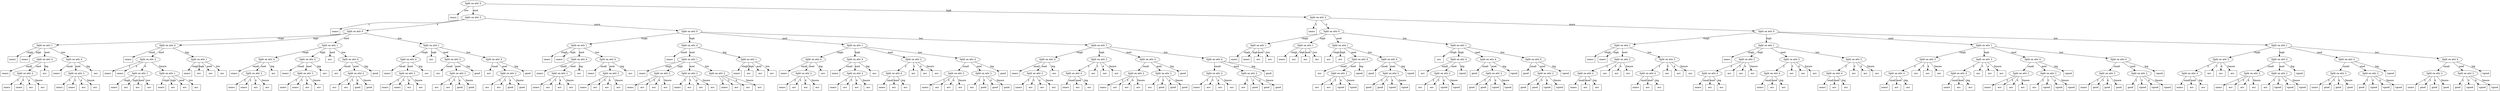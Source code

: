digraph {
  node_140549113274368 [label="Split on attr 5"];
  node_140549114331264 [shape=box, label="unacc"];
  node_140549113274368 -> node_140549114331264 [label="low"];
  node_140549113225792 [label="Split on attr 3"];
  node_140549114249024 [shape=box, label="unacc"];
  node_140549113225792 -> node_140549114249024 [label="2"];
  node_140549113182976 [label="Split on attr 0"];
  node_140549113177088 [label="Split on attr 1"];
  node_140549113174784 [shape=box, label="unacc"];
  node_140549113177088 -> node_140549113174784 [label="vhigh"];
  node_140549113174848 [shape=box, label="unacc"];
  node_140549113177088 -> node_140549113174848 [label="high"];
  node_140549113176320 [label="Split on attr 4"];
  node_140549113175168 [shape=box, label="unacc"];
  node_140549113176320 -> node_140549113175168 [label="small"];
  node_140549113176192 [label="Split on attr 2"];
  node_140549113175552 [shape=box, label="unacc"];
  node_140549113176192 -> node_140549113175552 [label="2"];
  node_140549113175744 [shape=box, label="unacc"];
  node_140549113176192 -> node_140549113175744 [label="3"];
  node_140549113175808 [shape=box, label="acc"];
  node_140549113176192 -> node_140549113175808 [label="4"];
  node_140549113175872 [shape=box, label="acc"];
  node_140549113176192 -> node_140549113175872 [label="5more"];
  node_140549113176320 -> node_140549113176192 [label="med"];
  node_140549113176256 [shape=box, label="acc"];
  node_140549113176320 -> node_140549113176256 [label="big"];
  node_140549113177088 -> node_140549113176320 [label="med"];
  node_140549113177024 [label="Split on attr 4"];
  node_140549113176384 [shape=box, label="unacc"];
  node_140549113177024 -> node_140549113176384 [label="small"];
  node_140549113176896 [label="Split on attr 2"];
  node_140549113176448 [shape=box, label="unacc"];
  node_140549113176896 -> node_140549113176448 [label="2"];
  node_140549113176576 [shape=box, label="unacc"];
  node_140549113176896 -> node_140549113176576 [label="3"];
  node_140549113176768 [shape=box, label="acc"];
  node_140549113176896 -> node_140549113176768 [label="4"];
  node_140549113176832 [shape=box, label="acc"];
  node_140549113176896 -> node_140549113176832 [label="5more"];
  node_140549113177024 -> node_140549113176896 [label="med"];
  node_140549113176960 [shape=box, label="acc"];
  node_140549113177024 -> node_140549113176960 [label="big"];
  node_140549113177088 -> node_140549113177024 [label="low"];
  node_140549113182976 -> node_140549113177088 [label="vhigh"];
  node_140549113178624 [label="Split on attr 4"];
  node_140549113177344 [shape=box, label="unacc"];
  node_140549113178624 -> node_140549113177344 [label="small"];
  node_140549113178240 [label="Split on attr 2"];
  node_140549113177280 [shape=box, label="unacc"];
  node_140549113178240 -> node_140549113177280 [label="2"];
  node_140549113177152 [shape=box, label="unacc"];
  node_140549113178240 -> node_140549113177152 [label="3"];
  node_140549113177792 [label="Split on attr 1"];
  node_140549113177216 [shape=box, label="unacc"];
  node_140549113177792 -> node_140549113177216 [label="vhigh"];
  node_140549113177472 [shape=box, label="acc"];
  node_140549113177792 -> node_140549113177472 [label="high"];
  node_140549113177664 [shape=box, label="acc"];
  node_140549113177792 -> node_140549113177664 [label="med"];
  node_140549113177728 [shape=box, label="acc"];
  node_140549113177792 -> node_140549113177728 [label="low"];
  node_140549113178240 -> node_140549113177792 [label="4"];
  node_140549113178176 [label="Split on attr 1"];
  node_140549113177856 [shape=box, label="unacc"];
  node_140549113178176 -> node_140549113177856 [label="vhigh"];
  node_140549113177920 [shape=box, label="acc"];
  node_140549113178176 -> node_140549113177920 [label="high"];
  node_140549113178048 [shape=box, label="acc"];
  node_140549113178176 -> node_140549113178048 [label="med"];
  node_140549113178112 [shape=box, label="acc"];
  node_140549113178176 -> node_140549113178112 [label="low"];
  node_140549113178240 -> node_140549113178176 [label="5more"];
  node_140549113178624 -> node_140549113178240 [label="med"];
  node_140549113178560 [label="Split on attr 1"];
  node_140549113178304 [shape=box, label="unacc"];
  node_140549113178560 -> node_140549113178304 [label="vhigh"];
  node_140549113178368 [shape=box, label="acc"];
  node_140549113178560 -> node_140549113178368 [label="high"];
  node_140549113178432 [shape=box, label="acc"];
  node_140549113178560 -> node_140549113178432 [label="med"];
  node_140549113178496 [shape=box, label="acc"];
  node_140549113178560 -> node_140549113178496 [label="low"];
  node_140549113178624 -> node_140549113178560 [label="big"];
  node_140549113182976 -> node_140549113178624 [label="high"];
  node_140549113180800 [label="Split on attr 1"];
  node_140549113179392 [label="Split on attr 4"];
  node_140549113178688 [shape=box, label="unacc"];
  node_140549113179392 -> node_140549113178688 [label="small"];
  node_140549113179264 [label="Split on attr 2"];
  node_140549113178816 [shape=box, label="unacc"];
  node_140549113179264 -> node_140549113178816 [label="2"];
  node_140549113178752 [shape=box, label="unacc"];
  node_140549113179264 -> node_140549113178752 [label="3"];
  node_140549113179136 [shape=box, label="acc"];
  node_140549113179264 -> node_140549113179136 [label="4"];
  node_140549113179200 [shape=box, label="acc"];
  node_140549113179264 -> node_140549113179200 [label="5more"];
  node_140549113179392 -> node_140549113179264 [label="med"];
  node_140549113179328 [shape=box, label="acc"];
  node_140549113179392 -> node_140549113179328 [label="big"];
  node_140549113180800 -> node_140549113179392 [label="vhigh"];
  node_140549113180032 [label="Split on attr 4"];
  node_140549113179456 [shape=box, label="unacc"];
  node_140549113180032 -> node_140549113179456 [label="small"];
  node_140549113179904 [label="Split on attr 2"];
  node_140549113179520 [shape=box, label="unacc"];
  node_140549113179904 -> node_140549113179520 [label="2"];
  node_140549113179584 [shape=box, label="unacc"];
  node_140549113179904 -> node_140549113179584 [label="3"];
  node_140549113179776 [shape=box, label="acc"];
  node_140549113179904 -> node_140549113179776 [label="4"];
  node_140549113179840 [shape=box, label="acc"];
  node_140549113179904 -> node_140549113179840 [label="5more"];
  node_140549113180032 -> node_140549113179904 [label="med"];
  node_140549113179968 [shape=box, label="acc"];
  node_140549113180032 -> node_140549113179968 [label="big"];
  node_140549113180800 -> node_140549113180032 [label="high"];
  node_140549113180096 [shape=box, label="acc"];
  node_140549113180800 -> node_140549113180096 [label="med"];
  node_140549113180736 [label="Split on attr 4"];
  node_140549113180160 [shape=box, label="acc"];
  node_140549113180736 -> node_140549113180160 [label="small"];
  node_140549113180608 [label="Split on attr 2"];
  node_140549113180224 [shape=box, label="acc"];
  node_140549113180608 -> node_140549113180224 [label="2"];
  node_140549113180288 [shape=box, label="acc"];
  node_140549113180608 -> node_140549113180288 [label="3"];
  node_140549113180480 [shape=box, label="good"];
  node_140549113180608 -> node_140549113180480 [label="4"];
  node_140549113180544 [shape=box, label="good"];
  node_140549113180608 -> node_140549113180544 [label="5more"];
  node_140549113180736 -> node_140549113180608 [label="med"];
  node_140549113180672 [shape=box, label="good"];
  node_140549113180736 -> node_140549113180672 [label="big"];
  node_140549113180800 -> node_140549113180736 [label="low"];
  node_140549113182976 -> node_140549113180800 [label="med"];
  node_140549113182912 [label="Split on attr 1"];
  node_140549113181504 [label="Split on attr 4"];
  node_140549113180864 [shape=box, label="unacc"];
  node_140549113181504 -> node_140549113180864 [label="small"];
  node_140549113181376 [label="Split on attr 2"];
  node_140549113180992 [shape=box, label="unacc"];
  node_140549113181376 -> node_140549113180992 [label="2"];
  node_140549113181120 [shape=box, label="unacc"];
  node_140549113181376 -> node_140549113181120 [label="3"];
  node_140549113181248 [shape=box, label="acc"];
  node_140549113181376 -> node_140549113181248 [label="4"];
  node_140549113181312 [shape=box, label="acc"];
  node_140549113181376 -> node_140549113181312 [label="5more"];
  node_140549113181504 -> node_140549113181376 [label="med"];
  node_140549113181440 [shape=box, label="acc"];
  node_140549113181504 -> node_140549113181440 [label="big"];
  node_140549113182912 -> node_140549113181504 [label="vhigh"];
  node_140549113181568 [shape=box, label="acc"];
  node_140549113182912 -> node_140549113181568 [label="high"];
  node_140549113182208 [label="Split on attr 4"];
  node_140549113181632 [shape=box, label="acc"];
  node_140549113182208 -> node_140549113181632 [label="small"];
  node_140549113182080 [label="Split on attr 2"];
  node_140549113181696 [shape=box, label="acc"];
  node_140549113182080 -> node_140549113181696 [label="2"];
  node_140549113181760 [shape=box, label="acc"];
  node_140549113182080 -> node_140549113181760 [label="3"];
  node_140549113181952 [shape=box, label="good"];
  node_140549113182080 -> node_140549113181952 [label="4"];
  node_140549113182016 [shape=box, label="good"];
  node_140549113182080 -> node_140549113182016 [label="5more"];
  node_140549113182208 -> node_140549113182080 [label="med"];
  node_140549113182144 [shape=box, label="good"];
  node_140549113182208 -> node_140549113182144 [label="big"];
  node_140549113182912 -> node_140549113182208 [label="med"];
  node_140549113182848 [label="Split on attr 4"];
  node_140549113182272 [shape=box, label="acc"];
  node_140549113182848 -> node_140549113182272 [label="small"];
  node_140549113182720 [label="Split on attr 2"];
  node_140549113182336 [shape=box, label="acc"];
  node_140549113182720 -> node_140549113182336 [label="2"];
  node_140549113182400 [shape=box, label="acc"];
  node_140549113182720 -> node_140549113182400 [label="3"];
  node_140549113182592 [shape=box, label="good"];
  node_140549113182720 -> node_140549113182592 [label="4"];
  node_140549113182656 [shape=box, label="good"];
  node_140549113182720 -> node_140549113182656 [label="5more"];
  node_140549113182848 -> node_140549113182720 [label="med"];
  node_140549113182784 [shape=box, label="good"];
  node_140549113182848 -> node_140549113182784 [label="big"];
  node_140549113182912 -> node_140549113182848 [label="low"];
  node_140549113182976 -> node_140549113182912 [label="low"];
  node_140549113225792 -> node_140549113182976 [label="4"];
  node_140549113225728 [label="Split on attr 0"];
  node_140549113217408 [label="Split on attr 1"];
  node_140549113183040 [shape=box, label="unacc"];
  node_140549113217408 -> node_140549113183040 [label="vhigh"];
  node_140549113183232 [shape=box, label="unacc"];
  node_140549113217408 -> node_140549113183232 [label="high"];
  node_140549113183872 [label="Split on attr 4"];
  node_140549113183296 [shape=box, label="unacc"];
  node_140549113183872 -> node_140549113183296 [label="small"];
  node_140549113183744 [label="Split on attr 2"];
  node_140549113183104 [shape=box, label="unacc"];
  node_140549113183744 -> node_140549113183104 [label="2"];
  node_140549113183424 [shape=box, label="acc"];
  node_140549113183744 -> node_140549113183424 [label="3"];
  node_140549113183616 [shape=box, label="acc"];
  node_140549113183744 -> node_140549113183616 [label="4"];
  node_140549113183680 [shape=box, label="acc"];
  node_140549113183744 -> node_140549113183680 [label="5more"];
  node_140549113183872 -> node_140549113183744 [label="med"];
  node_140549113183808 [shape=box, label="acc"];
  node_140549113183872 -> node_140549113183808 [label="big"];
  node_140549113217408 -> node_140549113183872 [label="med"];
  node_140549113217344 [label="Split on attr 4"];
  node_140549113183936 [shape=box, label="unacc"];
  node_140549113217344 -> node_140549113183936 [label="small"];
  node_140549113217216 [label="Split on attr 2"];
  node_140549113184000 [shape=box, label="unacc"];
  node_140549113217216 -> node_140549113184000 [label="2"];
  node_140549113184064 [shape=box, label="acc"];
  node_140549113217216 -> node_140549113184064 [label="3"];
  node_140549113217088 [shape=box, label="acc"];
  node_140549113217216 -> node_140549113217088 [label="4"];
  node_140549113217152 [shape=box, label="acc"];
  node_140549113217216 -> node_140549113217152 [label="5more"];
  node_140549113217344 -> node_140549113217216 [label="med"];
  node_140549113217280 [shape=box, label="acc"];
  node_140549113217344 -> node_140549113217280 [label="big"];
  node_140549113217408 -> node_140549113217344 [label="low"];
  node_140549113225728 -> node_140549113217408 [label="vhigh"];
  node_140549113219264 [label="Split on attr 4"];
  node_140549113217664 [shape=box, label="unacc"];
  node_140549113219264 -> node_140549113217664 [label="small"];
  node_140549113218880 [label="Split on attr 1"];
  node_140549113217600 [shape=box, label="unacc"];
  node_140549113218880 -> node_140549113217600 [label="vhigh"];
  node_140549113218048 [label="Split on attr 2"];
  node_140549113217472 [shape=box, label="unacc"];
  node_140549113218048 -> node_140549113217472 [label="2"];
  node_140549113217536 [shape=box, label="acc"];
  node_140549113218048 -> node_140549113217536 [label="3"];
  node_140549113217920 [shape=box, label="acc"];
  node_140549113218048 -> node_140549113217920 [label="4"];
  node_140549113217984 [shape=box, label="acc"];
  node_140549113218048 -> node_140549113217984 [label="5more"];
  node_140549113218880 -> node_140549113218048 [label="high"];
  node_140549113218432 [label="Split on attr 2"];
  node_140549113218112 [shape=box, label="unacc"];
  node_140549113218432 -> node_140549113218112 [label="2"];
  node_140549113218176 [shape=box, label="acc"];
  node_140549113218432 -> node_140549113218176 [label="3"];
  node_140549113218304 [shape=box, label="acc"];
  node_140549113218432 -> node_140549113218304 [label="4"];
  node_140549113218368 [shape=box, label="acc"];
  node_140549113218432 -> node_140549113218368 [label="5more"];
  node_140549113218880 -> node_140549113218432 [label="med"];
  node_140549113218816 [label="Split on attr 2"];
  node_140549113218496 [shape=box, label="unacc"];
  node_140549113218816 -> node_140549113218496 [label="2"];
  node_140549113218560 [shape=box, label="acc"];
  node_140549113218816 -> node_140549113218560 [label="3"];
  node_140549113218688 [shape=box, label="acc"];
  node_140549113218816 -> node_140549113218688 [label="4"];
  node_140549113218752 [shape=box, label="acc"];
  node_140549113218816 -> node_140549113218752 [label="5more"];
  node_140549113218880 -> node_140549113218816 [label="low"];
  node_140549113219264 -> node_140549113218880 [label="med"];
  node_140549113219200 [label="Split on attr 1"];
  node_140549113218944 [shape=box, label="unacc"];
  node_140549113219200 -> node_140549113218944 [label="vhigh"];
  node_140549113219008 [shape=box, label="acc"];
  node_140549113219200 -> node_140549113219008 [label="high"];
  node_140549113219072 [shape=box, label="acc"];
  node_140549113219200 -> node_140549113219072 [label="med"];
  node_140549113219136 [shape=box, label="acc"];
  node_140549113219200 -> node_140549113219136 [label="low"];
  node_140549113219264 -> node_140549113219200 [label="big"];
  node_140549113225728 -> node_140549113219264 [label="high"];
  node_140549113222336 [label="Split on attr 1"];
  node_140549113220032 [label="Split on attr 4"];
  node_140549113219328 [shape=box, label="unacc"];
  node_140549113220032 -> node_140549113219328 [label="small"];
  node_140549113219904 [label="Split on attr 2"];
  node_140549113219456 [shape=box, label="unacc"];
  node_140549113219904 -> node_140549113219456 [label="2"];
  node_140549113219392 [shape=box, label="acc"];
  node_140549113219904 -> node_140549113219392 [label="3"];
  node_140549113219776 [shape=box, label="acc"];
  node_140549113219904 -> node_140549113219776 [label="4"];
  node_140549113219840 [shape=box, label="acc"];
  node_140549113219904 -> node_140549113219840 [label="5more"];
  node_140549113220032 -> node_140549113219904 [label="med"];
  node_140549113219968 [shape=box, label="acc"];
  node_140549113220032 -> node_140549113219968 [label="big"];
  node_140549113222336 -> node_140549113220032 [label="vhigh"];
  node_140549113220672 [label="Split on attr 4"];
  node_140549113220096 [shape=box, label="unacc"];
  node_140549113220672 -> node_140549113220096 [label="small"];
  node_140549113220544 [label="Split on attr 2"];
  node_140549113220160 [shape=box, label="unacc"];
  node_140549113220544 -> node_140549113220160 [label="2"];
  node_140549113220224 [shape=box, label="acc"];
  node_140549113220544 -> node_140549113220224 [label="3"];
  node_140549113220416 [shape=box, label="acc"];
  node_140549113220544 -> node_140549113220416 [label="4"];
  node_140549113220480 [shape=box, label="acc"];
  node_140549113220544 -> node_140549113220480 [label="5more"];
  node_140549113220672 -> node_140549113220544 [label="med"];
  node_140549113220608 [shape=box, label="acc"];
  node_140549113220672 -> node_140549113220608 [label="big"];
  node_140549113222336 -> node_140549113220672 [label="high"];
  node_140549113221312 [label="Split on attr 2"];
  node_140549113221056 [label="Split on attr 4"];
  node_140549113220736 [shape=box, label="unacc"];
  node_140549113221056 -> node_140549113220736 [label="small"];
  node_140549113220800 [shape=box, label="acc"];
  node_140549113221056 -> node_140549113220800 [label="med"];
  node_140549113220992 [shape=box, label="acc"];
  node_140549113221056 -> node_140549113220992 [label="big"];
  node_140549113221312 -> node_140549113221056 [label="2"];
  node_140549113221120 [shape=box, label="acc"];
  node_140549113221312 -> node_140549113221120 [label="3"];
  node_140549113221184 [shape=box, label="acc"];
  node_140549113221312 -> node_140549113221184 [label="4"];
  node_140549113221248 [shape=box, label="acc"];
  node_140549113221312 -> node_140549113221248 [label="5more"];
  node_140549113222336 -> node_140549113221312 [label="med"];
  node_140549113222272 [label="Split on attr 4"];
  node_140549113221760 [label="Split on attr 2"];
  node_140549113221376 [shape=box, label="unacc"];
  node_140549113221760 -> node_140549113221376 [label="2"];
  node_140549113221440 [shape=box, label="acc"];
  node_140549113221760 -> node_140549113221440 [label="3"];
  node_140549113221632 [shape=box, label="acc"];
  node_140549113221760 -> node_140549113221632 [label="4"];
  node_140549113221696 [shape=box, label="acc"];
  node_140549113221760 -> node_140549113221696 [label="5more"];
  node_140549113222272 -> node_140549113221760 [label="small"];
  node_140549113222144 [label="Split on attr 2"];
  node_140549113221824 [shape=box, label="acc"];
  node_140549113222144 -> node_140549113221824 [label="2"];
  node_140549113221888 [shape=box, label="good"];
  node_140549113222144 -> node_140549113221888 [label="3"];
  node_140549113222016 [shape=box, label="good"];
  node_140549113222144 -> node_140549113222016 [label="4"];
  node_140549113222080 [shape=box, label="good"];
  node_140549113222144 -> node_140549113222080 [label="5more"];
  node_140549113222272 -> node_140549113222144 [label="med"];
  node_140549113222208 [shape=box, label="good"];
  node_140549113222272 -> node_140549113222208 [label="big"];
  node_140549113222336 -> node_140549113222272 [label="low"];
  node_140549113225728 -> node_140549113222336 [label="med"];
  node_140549113225664 [label="Split on attr 1"];
  node_140549113223040 [label="Split on attr 4"];
  node_140549113222400 [shape=box, label="unacc"];
  node_140549113223040 -> node_140549113222400 [label="small"];
  node_140549113222912 [label="Split on attr 2"];
  node_140549113222528 [shape=box, label="unacc"];
  node_140549113222912 -> node_140549113222528 [label="2"];
  node_140549113222656 [shape=box, label="acc"];
  node_140549113222912 -> node_140549113222656 [label="3"];
  node_140549113222784 [shape=box, label="acc"];
  node_140549113222912 -> node_140549113222784 [label="4"];
  node_140549113222848 [shape=box, label="acc"];
  node_140549113222912 -> node_140549113222848 [label="5more"];
  node_140549113223040 -> node_140549113222912 [label="med"];
  node_140549113222976 [shape=box, label="acc"];
  node_140549113223040 -> node_140549113222976 [label="big"];
  node_140549113225664 -> node_140549113223040 [label="vhigh"];
  node_140549113223680 [label="Split on attr 2"];
  node_140549113223424 [label="Split on attr 4"];
  node_140549113223104 [shape=box, label="unacc"];
  node_140549113223424 -> node_140549113223104 [label="small"];
  node_140549113223168 [shape=box, label="acc"];
  node_140549113223424 -> node_140549113223168 [label="med"];
  node_140549113223360 [shape=box, label="acc"];
  node_140549113223424 -> node_140549113223360 [label="big"];
  node_140549113223680 -> node_140549113223424 [label="2"];
  node_140549113223488 [shape=box, label="acc"];
  node_140549113223680 -> node_140549113223488 [label="3"];
  node_140549113223552 [shape=box, label="acc"];
  node_140549113223680 -> node_140549113223552 [label="4"];
  node_140549113223616 [shape=box, label="acc"];
  node_140549113223680 -> node_140549113223616 [label="5more"];
  node_140549113225664 -> node_140549113223680 [label="high"];
  node_140549113224640 [label="Split on attr 4"];
  node_140549113224128 [label="Split on attr 2"];
  node_140549113223744 [shape=box, label="unacc"];
  node_140549113224128 -> node_140549113223744 [label="2"];
  node_140549113223808 [shape=box, label="acc"];
  node_140549113224128 -> node_140549113223808 [label="3"];
  node_140549113224000 [shape=box, label="acc"];
  node_140549113224128 -> node_140549113224000 [label="4"];
  node_140549113224064 [shape=box, label="acc"];
  node_140549113224128 -> node_140549113224064 [label="5more"];
  node_140549113224640 -> node_140549113224128 [label="small"];
  node_140549113224512 [label="Split on attr 2"];
  node_140549113224192 [shape=box, label="acc"];
  node_140549113224512 -> node_140549113224192 [label="2"];
  node_140549113224256 [shape=box, label="good"];
  node_140549113224512 -> node_140549113224256 [label="3"];
  node_140549113224384 [shape=box, label="good"];
  node_140549113224512 -> node_140549113224384 [label="4"];
  node_140549113224448 [shape=box, label="good"];
  node_140549113224512 -> node_140549113224448 [label="5more"];
  node_140549113224640 -> node_140549113224512 [label="med"];
  node_140549113224576 [shape=box, label="good"];
  node_140549113224640 -> node_140549113224576 [label="big"];
  node_140549113225664 -> node_140549113224640 [label="med"];
  node_140549113225600 [label="Split on attr 4"];
  node_140549113225088 [label="Split on attr 2"];
  node_140549113224704 [shape=box, label="unacc"];
  node_140549113225088 -> node_140549113224704 [label="2"];
  node_140549113224768 [shape=box, label="acc"];
  node_140549113225088 -> node_140549113224768 [label="3"];
  node_140549113224960 [shape=box, label="acc"];
  node_140549113225088 -> node_140549113224960 [label="4"];
  node_140549113225024 [shape=box, label="acc"];
  node_140549113225088 -> node_140549113225024 [label="5more"];
  node_140549113225600 -> node_140549113225088 [label="small"];
  node_140549113225472 [label="Split on attr 2"];
  node_140549113225152 [shape=box, label="acc"];
  node_140549113225472 -> node_140549113225152 [label="2"];
  node_140549113225216 [shape=box, label="good"];
  node_140549113225472 -> node_140549113225216 [label="3"];
  node_140549113225344 [shape=box, label="good"];
  node_140549113225472 -> node_140549113225344 [label="4"];
  node_140549113225408 [shape=box, label="good"];
  node_140549113225472 -> node_140549113225408 [label="5more"];
  node_140549113225600 -> node_140549113225472 [label="med"];
  node_140549113225536 [shape=box, label="good"];
  node_140549113225600 -> node_140549113225536 [label="big"];
  node_140549113225664 -> node_140549113225600 [label="low"];
  node_140549113225728 -> node_140549113225664 [label="low"];
  node_140549113225792 -> node_140549113225728 [label="more"];
  node_140549113274368 -> node_140549113225792 [label="med"];
  node_140549113274304 [label="Split on attr 3"];
  node_140549113225984 [shape=box, label="unacc"];
  node_140549113274304 -> node_140549113225984 [label="2"];
  node_140549113230528 [label="Split on attr 0"];
  node_140549113226048 [label="Split on attr 1"];
  node_140549113225920 [shape=box, label="unacc"];
  node_140549113226048 -> node_140549113225920 [label="vhigh"];
  node_140549113226176 [shape=box, label="unacc"];
  node_140549113226048 -> node_140549113226176 [label="high"];
  node_140549113225856 [shape=box, label="acc"];
  node_140549113226048 -> node_140549113225856 [label="med"];
  node_140549113226240 [shape=box, label="acc"];
  node_140549113226048 -> node_140549113226240 [label="low"];
  node_140549113230528 -> node_140549113226048 [label="vhigh"];
  node_140549113226368 [label="Split on attr 1"];
  node_140549113226304 [shape=box, label="unacc"];
  node_140549113226368 -> node_140549113226304 [label="vhigh"];
  node_140549113226496 [shape=box, label="acc"];
  node_140549113226368 -> node_140549113226496 [label="high"];
  node_140549113226560 [shape=box, label="acc"];
  node_140549113226368 -> node_140549113226560 [label="med"];
  node_140549113226624 [shape=box, label="acc"];
  node_140549113226368 -> node_140549113226624 [label="low"];
  node_140549113230528 -> node_140549113226368 [label="high"];
  node_140549113228288 [label="Split on attr 1"];
  node_140549113226688 [shape=box, label="acc"];
  node_140549113228288 -> node_140549113226688 [label="vhigh"];
  node_140549113226880 [shape=box, label="acc"];
  node_140549113228288 -> node_140549113226880 [label="high"];
  node_140549113227584 [label="Split on attr 4"];
  node_140549113226944 [shape=box, label="acc"];
  node_140549113227584 -> node_140549113226944 [label="small"];
  node_140549113227456 [label="Split on attr 2"];
  node_140549113227008 [shape=box, label="acc"];
  node_140549113227456 -> node_140549113227008 [label="2"];
  node_140549113227136 [shape=box, label="acc"];
  node_140549113227456 -> node_140549113227136 [label="3"];
  node_140549113227328 [shape=box, label="vgood"];
  node_140549113227456 -> node_140549113227328 [label="4"];
  node_140549113227392 [shape=box, label="vgood"];
  node_140549113227456 -> node_140549113227392 [label="5more"];
  node_140549113227584 -> node_140549113227456 [label="med"];
  node_140549113227520 [shape=box, label="vgood"];
  node_140549113227584 -> node_140549113227520 [label="big"];
  node_140549113228288 -> node_140549113227584 [label="med"];
  node_140549113228224 [label="Split on attr 4"];
  node_140549113227648 [shape=box, label="good"];
  node_140549113228224 -> node_140549113227648 [label="small"];
  node_140549113228096 [label="Split on attr 2"];
  node_140549113227712 [shape=box, label="good"];
  node_140549113228096 -> node_140549113227712 [label="2"];
  node_140549113227776 [shape=box, label="good"];
  node_140549113228096 -> node_140549113227776 [label="3"];
  node_140549113227968 [shape=box, label="vgood"];
  node_140549113228096 -> node_140549113227968 [label="4"];
  node_140549113228032 [shape=box, label="vgood"];
  node_140549113228096 -> node_140549113228032 [label="5more"];
  node_140549113228224 -> node_140549113228096 [label="med"];
  node_140549113228160 [shape=box, label="vgood"];
  node_140549113228224 -> node_140549113228160 [label="big"];
  node_140549113228288 -> node_140549113228224 [label="low"];
  node_140549113230528 -> node_140549113228288 [label="med"];
  node_140549113230400 [label="Split on attr 1"];
  node_140549113228352 [shape=box, label="acc"];
  node_140549113230400 -> node_140549113228352 [label="vhigh"];
  node_140549113229056 [label="Split on attr 4"];
  node_140549113228480 [shape=box, label="acc"];
  node_140549113229056 -> node_140549113228480 [label="small"];
  node_140549113228928 [label="Split on attr 2"];
  node_140549113228544 [shape=box, label="acc"];
  node_140549113228928 -> node_140549113228544 [label="2"];
  node_140549113228416 [shape=box, label="acc"];
  node_140549113228928 -> node_140549113228416 [label="3"];
  node_140549113228800 [shape=box, label="vgood"];
  node_140549113228928 -> node_140549113228800 [label="4"];
  node_140549113228864 [shape=box, label="vgood"];
  node_140549113228928 -> node_140549113228864 [label="5more"];
  node_140549113229056 -> node_140549113228928 [label="med"];
  node_140549113228992 [shape=box, label="vgood"];
  node_140549113229056 -> node_140549113228992 [label="big"];
  node_140549113230400 -> node_140549113229056 [label="high"];
  node_140549113229696 [label="Split on attr 4"];
  node_140549113229120 [shape=box, label="good"];
  node_140549113229696 -> node_140549113229120 [label="small"];
  node_140549113229568 [label="Split on attr 2"];
  node_140549113229184 [shape=box, label="good"];
  node_140549113229568 -> node_140549113229184 [label="2"];
  node_140549113229248 [shape=box, label="good"];
  node_140549113229568 -> node_140549113229248 [label="3"];
  node_140549113229440 [shape=box, label="vgood"];
  node_140549113229568 -> node_140549113229440 [label="4"];
  node_140549113229504 [shape=box, label="vgood"];
  node_140549113229568 -> node_140549113229504 [label="5more"];
  node_140549113229696 -> node_140549113229568 [label="med"];
  node_140549113229632 [shape=box, label="vgood"];
  node_140549113229696 -> node_140549113229632 [label="big"];
  node_140549113230400 -> node_140549113229696 [label="med"];
  node_140549113230336 [label="Split on attr 4"];
  node_140549113229760 [shape=box, label="good"];
  node_140549113230336 -> node_140549113229760 [label="small"];
  node_140549113230208 [label="Split on attr 2"];
  node_140549113229824 [shape=box, label="good"];
  node_140549113230208 -> node_140549113229824 [label="2"];
  node_140549113229888 [shape=box, label="good"];
  node_140549113230208 -> node_140549113229888 [label="3"];
  node_140549113230080 [shape=box, label="vgood"];
  node_140549113230208 -> node_140549113230080 [label="4"];
  node_140549113230144 [shape=box, label="vgood"];
  node_140549113230208 -> node_140549113230144 [label="5more"];
  node_140549113230336 -> node_140549113230208 [label="med"];
  node_140549113230272 [shape=box, label="vgood"];
  node_140549113230336 -> node_140549113230272 [label="big"];
  node_140549113230400 -> node_140549113230336 [label="low"];
  node_140549113230528 -> node_140549113230400 [label="low"];
  node_140549113274304 -> node_140549113230528 [label="4"];
  node_140549113274240 [label="Split on attr 0"];
  node_140549113232128 [label="Split on attr 1"];
  node_140549113230592 [shape=box, label="unacc"];
  node_140549113232128 -> node_140549113230592 [label="vhigh"];
  node_140549113230784 [shape=box, label="unacc"];
  node_140549113232128 -> node_140549113230784 [label="high"];
  node_140549113231424 [label="Split on attr 2"];
  node_140549113231168 [label="Split on attr 4"];
  node_140549113230848 [shape=box, label="unacc"];
  node_140549113231168 -> node_140549113230848 [label="small"];
  node_140549113230656 [shape=box, label="acc"];
  node_140549113231168 -> node_140549113230656 [label="med"];
  node_140549113231104 [shape=box, label="acc"];
  node_140549113231168 -> node_140549113231104 [label="big"];
  node_140549113231424 -> node_140549113231168 [label="2"];
  node_140549113231232 [shape=box, label="acc"];
  node_140549113231424 -> node_140549113231232 [label="3"];
  node_140549113231296 [shape=box, label="acc"];
  node_140549113231424 -> node_140549113231296 [label="4"];
  node_140549113231360 [shape=box, label="acc"];
  node_140549113231424 -> node_140549113231360 [label="5more"];
  node_140549113232128 -> node_140549113231424 [label="med"];
  node_140549113232064 [label="Split on attr 2"];
  node_140549113231808 [label="Split on attr 4"];
  node_140549113231488 [shape=box, label="unacc"];
  node_140549113231808 -> node_140549113231488 [label="small"];
  node_140549113231552 [shape=box, label="acc"];
  node_140549113231808 -> node_140549113231552 [label="med"];
  node_140549113231744 [shape=box, label="acc"];
  node_140549113231808 -> node_140549113231744 [label="big"];
  node_140549113232064 -> node_140549113231808 [label="2"];
  node_140549113231872 [shape=box, label="acc"];
  node_140549113232064 -> node_140549113231872 [label="3"];
  node_140549113231936 [shape=box, label="acc"];
  node_140549113232064 -> node_140549113231936 [label="4"];
  node_140549113232000 [shape=box, label="acc"];
  node_140549113232064 -> node_140549113232000 [label="5more"];
  node_140549113232128 -> node_140549113232064 [label="low"];
  node_140549113274240 -> node_140549113232128 [label="vhigh"];
  node_140549113267200 [label="Split on attr 1"];
  node_140549113232192 [shape=box, label="unacc"];
  node_140549113267200 -> node_140549113232192 [label="vhigh"];
  node_140549113232896 [label="Split on attr 2"];
  node_140549113232640 [label="Split on attr 4"];
  node_140549113232320 [shape=box, label="unacc"];
  node_140549113232640 -> node_140549113232320 [label="small"];
  node_140549113232384 [shape=box, label="acc"];
  node_140549113232640 -> node_140549113232384 [label="med"];
  node_140549113232576 [shape=box, label="acc"];
  node_140549113232640 -> node_140549113232576 [label="big"];
  node_140549113232896 -> node_140549113232640 [label="2"];
  node_140549113232704 [shape=box, label="acc"];
  node_140549113232896 -> node_140549113232704 [label="3"];
  node_140549113232768 [shape=box, label="acc"];
  node_140549113232896 -> node_140549113232768 [label="4"];
  node_140549113232832 [shape=box, label="acc"];
  node_140549113232896 -> node_140549113232832 [label="5more"];
  node_140549113267200 -> node_140549113232896 [label="high"];
  node_140549113266496 [label="Split on attr 2"];
  node_140549113266240 [label="Split on attr 4"];
  node_140549113232960 [shape=box, label="unacc"];
  node_140549113266240 -> node_140549113232960 [label="small"];
  node_140549113233024 [shape=box, label="acc"];
  node_140549113266240 -> node_140549113233024 [label="med"];
  node_140549113233280 [shape=box, label="acc"];
  node_140549113266240 -> node_140549113233280 [label="big"];
  node_140549113266496 -> node_140549113266240 [label="2"];
  node_140549113266304 [shape=box, label="acc"];
  node_140549113266496 -> node_140549113266304 [label="3"];
  node_140549113266368 [shape=box, label="acc"];
  node_140549113266496 -> node_140549113266368 [label="4"];
  node_140549113266432 [shape=box, label="acc"];
  node_140549113266496 -> node_140549113266432 [label="5more"];
  node_140549113267200 -> node_140549113266496 [label="med"];
  node_140549113267136 [label="Split on attr 2"];
  node_140549113266880 [label="Split on attr 4"];
  node_140549113266560 [shape=box, label="unacc"];
  node_140549113266880 -> node_140549113266560 [label="small"];
  node_140549113266624 [shape=box, label="acc"];
  node_140549113266880 -> node_140549113266624 [label="med"];
  node_140549113266816 [shape=box, label="acc"];
  node_140549113266880 -> node_140549113266816 [label="big"];
  node_140549113267136 -> node_140549113266880 [label="2"];
  node_140549113266944 [shape=box, label="acc"];
  node_140549113267136 -> node_140549113266944 [label="3"];
  node_140549113267008 [shape=box, label="acc"];
  node_140549113267136 -> node_140549113267008 [label="4"];
  node_140549113267072 [shape=box, label="acc"];
  node_140549113267136 -> node_140549113267072 [label="5more"];
  node_140549113267200 -> node_140549113267136 [label="low"];
  node_140549113274240 -> node_140549113267200 [label="high"];
  node_140549113270528 [label="Split on attr 1"];
  node_140549113267904 [label="Split on attr 2"];
  node_140549113267648 [label="Split on attr 4"];
  node_140549113267264 [shape=box, label="unacc"];
  node_140549113267648 -> node_140549113267264 [label="small"];
  node_140549113267392 [shape=box, label="acc"];
  node_140549113267648 -> node_140549113267392 [label="med"];
  node_140549113267584 [shape=box, label="acc"];
  node_140549113267648 -> node_140549113267584 [label="big"];
  node_140549113267904 -> node_140549113267648 [label="2"];
  node_140549113267712 [shape=box, label="acc"];
  node_140549113267904 -> node_140549113267712 [label="3"];
  node_140549113267776 [shape=box, label="acc"];
  node_140549113267904 -> node_140549113267776 [label="4"];
  node_140549113267840 [shape=box, label="acc"];
  node_140549113267904 -> node_140549113267840 [label="5more"];
  node_140549113270528 -> node_140549113267904 [label="vhigh"];
  node_140549113268544 [label="Split on attr 2"];
  node_140549113268288 [label="Split on attr 4"];
  node_140549113267968 [shape=box, label="unacc"];
  node_140549113268288 -> node_140549113267968 [label="small"];
  node_140549113268032 [shape=box, label="acc"];
  node_140549113268288 -> node_140549113268032 [label="med"];
  node_140549113268224 [shape=box, label="acc"];
  node_140549113268288 -> node_140549113268224 [label="big"];
  node_140549113268544 -> node_140549113268288 [label="2"];
  node_140549113268352 [shape=box, label="acc"];
  node_140549113268544 -> node_140549113268352 [label="3"];
  node_140549113268416 [shape=box, label="acc"];
  node_140549113268544 -> node_140549113268416 [label="4"];
  node_140549113268480 [shape=box, label="acc"];
  node_140549113268544 -> node_140549113268480 [label="5more"];
  node_140549113270528 -> node_140549113268544 [label="high"];
  node_140549113269504 [label="Split on attr 4"];
  node_140549113268992 [label="Split on attr 2"];
  node_140549113268608 [shape=box, label="unacc"];
  node_140549113268992 -> node_140549113268608 [label="2"];
  node_140549113268672 [shape=box, label="acc"];
  node_140549113268992 -> node_140549113268672 [label="3"];
  node_140549113268864 [shape=box, label="acc"];
  node_140549113268992 -> node_140549113268864 [label="4"];
  node_140549113268928 [shape=box, label="acc"];
  node_140549113268992 -> node_140549113268928 [label="5more"];
  node_140549113269504 -> node_140549113268992 [label="small"];
  node_140549113269376 [label="Split on attr 2"];
  node_140549113269056 [shape=box, label="acc"];
  node_140549113269376 -> node_140549113269056 [label="2"];
  node_140549113269120 [shape=box, label="vgood"];
  node_140549113269376 -> node_140549113269120 [label="3"];
  node_140549113269248 [shape=box, label="vgood"];
  node_140549113269376 -> node_140549113269248 [label="4"];
  node_140549113269312 [shape=box, label="vgood"];
  node_140549113269376 -> node_140549113269312 [label="5more"];
  node_140549113269504 -> node_140549113269376 [label="med"];
  node_140549113269440 [shape=box, label="vgood"];
  node_140549113269504 -> node_140549113269440 [label="big"];
  node_140549113270528 -> node_140549113269504 [label="med"];
  node_140549113270464 [label="Split on attr 4"];
  node_140549113269952 [label="Split on attr 2"];
  node_140549113269568 [shape=box, label="unacc"];
  node_140549113269952 -> node_140549113269568 [label="2"];
  node_140549113269632 [shape=box, label="good"];
  node_140549113269952 -> node_140549113269632 [label="3"];
  node_140549113269824 [shape=box, label="good"];
  node_140549113269952 -> node_140549113269824 [label="4"];
  node_140549113269888 [shape=box, label="good"];
  node_140549113269952 -> node_140549113269888 [label="5more"];
  node_140549113270464 -> node_140549113269952 [label="small"];
  node_140549113270336 [label="Split on attr 2"];
  node_140549113270016 [shape=box, label="good"];
  node_140549113270336 -> node_140549113270016 [label="2"];
  node_140549113270080 [shape=box, label="vgood"];
  node_140549113270336 -> node_140549113270080 [label="3"];
  node_140549113270208 [shape=box, label="vgood"];
  node_140549113270336 -> node_140549113270208 [label="4"];
  node_140549113270272 [shape=box, label="vgood"];
  node_140549113270336 -> node_140549113270272 [label="5more"];
  node_140549113270464 -> node_140549113270336 [label="med"];
  node_140549113270400 [shape=box, label="vgood"];
  node_140549113270464 -> node_140549113270400 [label="big"];
  node_140549113270528 -> node_140549113270464 [label="low"];
  node_140549113274240 -> node_140549113270528 [label="med"];
  node_140549113274176 [label="Split on attr 1"];
  node_140549113271232 [label="Split on attr 2"];
  node_140549113270976 [label="Split on attr 4"];
  node_140549113270592 [shape=box, label="unacc"];
  node_140549113270976 -> node_140549113270592 [label="small"];
  node_140549113270720 [shape=box, label="acc"];
  node_140549113270976 -> node_140549113270720 [label="med"];
  node_140549113270912 [shape=box, label="acc"];
  node_140549113270976 -> node_140549113270912 [label="big"];
  node_140549113271232 -> node_140549113270976 [label="2"];
  node_140549113271040 [shape=box, label="acc"];
  node_140549113271232 -> node_140549113271040 [label="3"];
  node_140549113271104 [shape=box, label="acc"];
  node_140549113271232 -> node_140549113271104 [label="4"];
  node_140549113271168 [shape=box, label="acc"];
  node_140549113271232 -> node_140549113271168 [label="5more"];
  node_140549113274176 -> node_140549113271232 [label="vhigh"];
  node_140549113272192 [label="Split on attr 4"];
  node_140549113271680 [label="Split on attr 2"];
  node_140549113271296 [shape=box, label="unacc"];
  node_140549113271680 -> node_140549113271296 [label="2"];
  node_140549113271360 [shape=box, label="acc"];
  node_140549113271680 -> node_140549113271360 [label="3"];
  node_140549113271552 [shape=box, label="acc"];
  node_140549113271680 -> node_140549113271552 [label="4"];
  node_140549113271616 [shape=box, label="acc"];
  node_140549113271680 -> node_140549113271616 [label="5more"];
  node_140549113272192 -> node_140549113271680 [label="small"];
  node_140549113272064 [label="Split on attr 2"];
  node_140549113271744 [shape=box, label="acc"];
  node_140549113272064 -> node_140549113271744 [label="2"];
  node_140549113271808 [shape=box, label="vgood"];
  node_140549113272064 -> node_140549113271808 [label="3"];
  node_140549113271936 [shape=box, label="vgood"];
  node_140549113272064 -> node_140549113271936 [label="4"];
  node_140549113272000 [shape=box, label="vgood"];
  node_140549113272064 -> node_140549113272000 [label="5more"];
  node_140549113272192 -> node_140549113272064 [label="med"];
  node_140549113272128 [shape=box, label="vgood"];
  node_140549113272192 -> node_140549113272128 [label="big"];
  node_140549113274176 -> node_140549113272192 [label="high"];
  node_140549113273152 [label="Split on attr 4"];
  node_140549113272640 [label="Split on attr 2"];
  node_140549113272256 [shape=box, label="unacc"];
  node_140549113272640 -> node_140549113272256 [label="2"];
  node_140549113272320 [shape=box, label="good"];
  node_140549113272640 -> node_140549113272320 [label="3"];
  node_140549113272512 [shape=box, label="good"];
  node_140549113272640 -> node_140549113272512 [label="4"];
  node_140549113272576 [shape=box, label="good"];
  node_140549113272640 -> node_140549113272576 [label="5more"];
  node_140549113273152 -> node_140549113272640 [label="small"];
  node_140549113273024 [label="Split on attr 2"];
  node_140549113272704 [shape=box, label="good"];
  node_140549113273024 -> node_140549113272704 [label="2"];
  node_140549113272768 [shape=box, label="vgood"];
  node_140549113273024 -> node_140549113272768 [label="3"];
  node_140549113272896 [shape=box, label="vgood"];
  node_140549113273024 -> node_140549113272896 [label="4"];
  node_140549113272960 [shape=box, label="vgood"];
  node_140549113273024 -> node_140549113272960 [label="5more"];
  node_140549113273152 -> node_140549113273024 [label="med"];
  node_140549113273088 [shape=box, label="vgood"];
  node_140549113273152 -> node_140549113273088 [label="big"];
  node_140549113274176 -> node_140549113273152 [label="med"];
  node_140549113274112 [label="Split on attr 4"];
  node_140549113273600 [label="Split on attr 2"];
  node_140549113273216 [shape=box, label="unacc"];
  node_140549113273600 -> node_140549113273216 [label="2"];
  node_140549113273280 [shape=box, label="good"];
  node_140549113273600 -> node_140549113273280 [label="3"];
  node_140549113273472 [shape=box, label="good"];
  node_140549113273600 -> node_140549113273472 [label="4"];
  node_140549113273536 [shape=box, label="good"];
  node_140549113273600 -> node_140549113273536 [label="5more"];
  node_140549113274112 -> node_140549113273600 [label="small"];
  node_140549113273984 [label="Split on attr 2"];
  node_140549113273664 [shape=box, label="good"];
  node_140549113273984 -> node_140549113273664 [label="2"];
  node_140549113273728 [shape=box, label="vgood"];
  node_140549113273984 -> node_140549113273728 [label="3"];
  node_140549113273856 [shape=box, label="vgood"];
  node_140549113273984 -> node_140549113273856 [label="4"];
  node_140549113273920 [shape=box, label="vgood"];
  node_140549113273984 -> node_140549113273920 [label="5more"];
  node_140549113274112 -> node_140549113273984 [label="med"];
  node_140549113274048 [shape=box, label="vgood"];
  node_140549113274112 -> node_140549113274048 [label="big"];
  node_140549113274176 -> node_140549113274112 [label="low"];
  node_140549113274240 -> node_140549113274176 [label="low"];
  node_140549113274304 -> node_140549113274240 [label="more"];
  node_140549113274368 -> node_140549113274304 [label="high"];

}